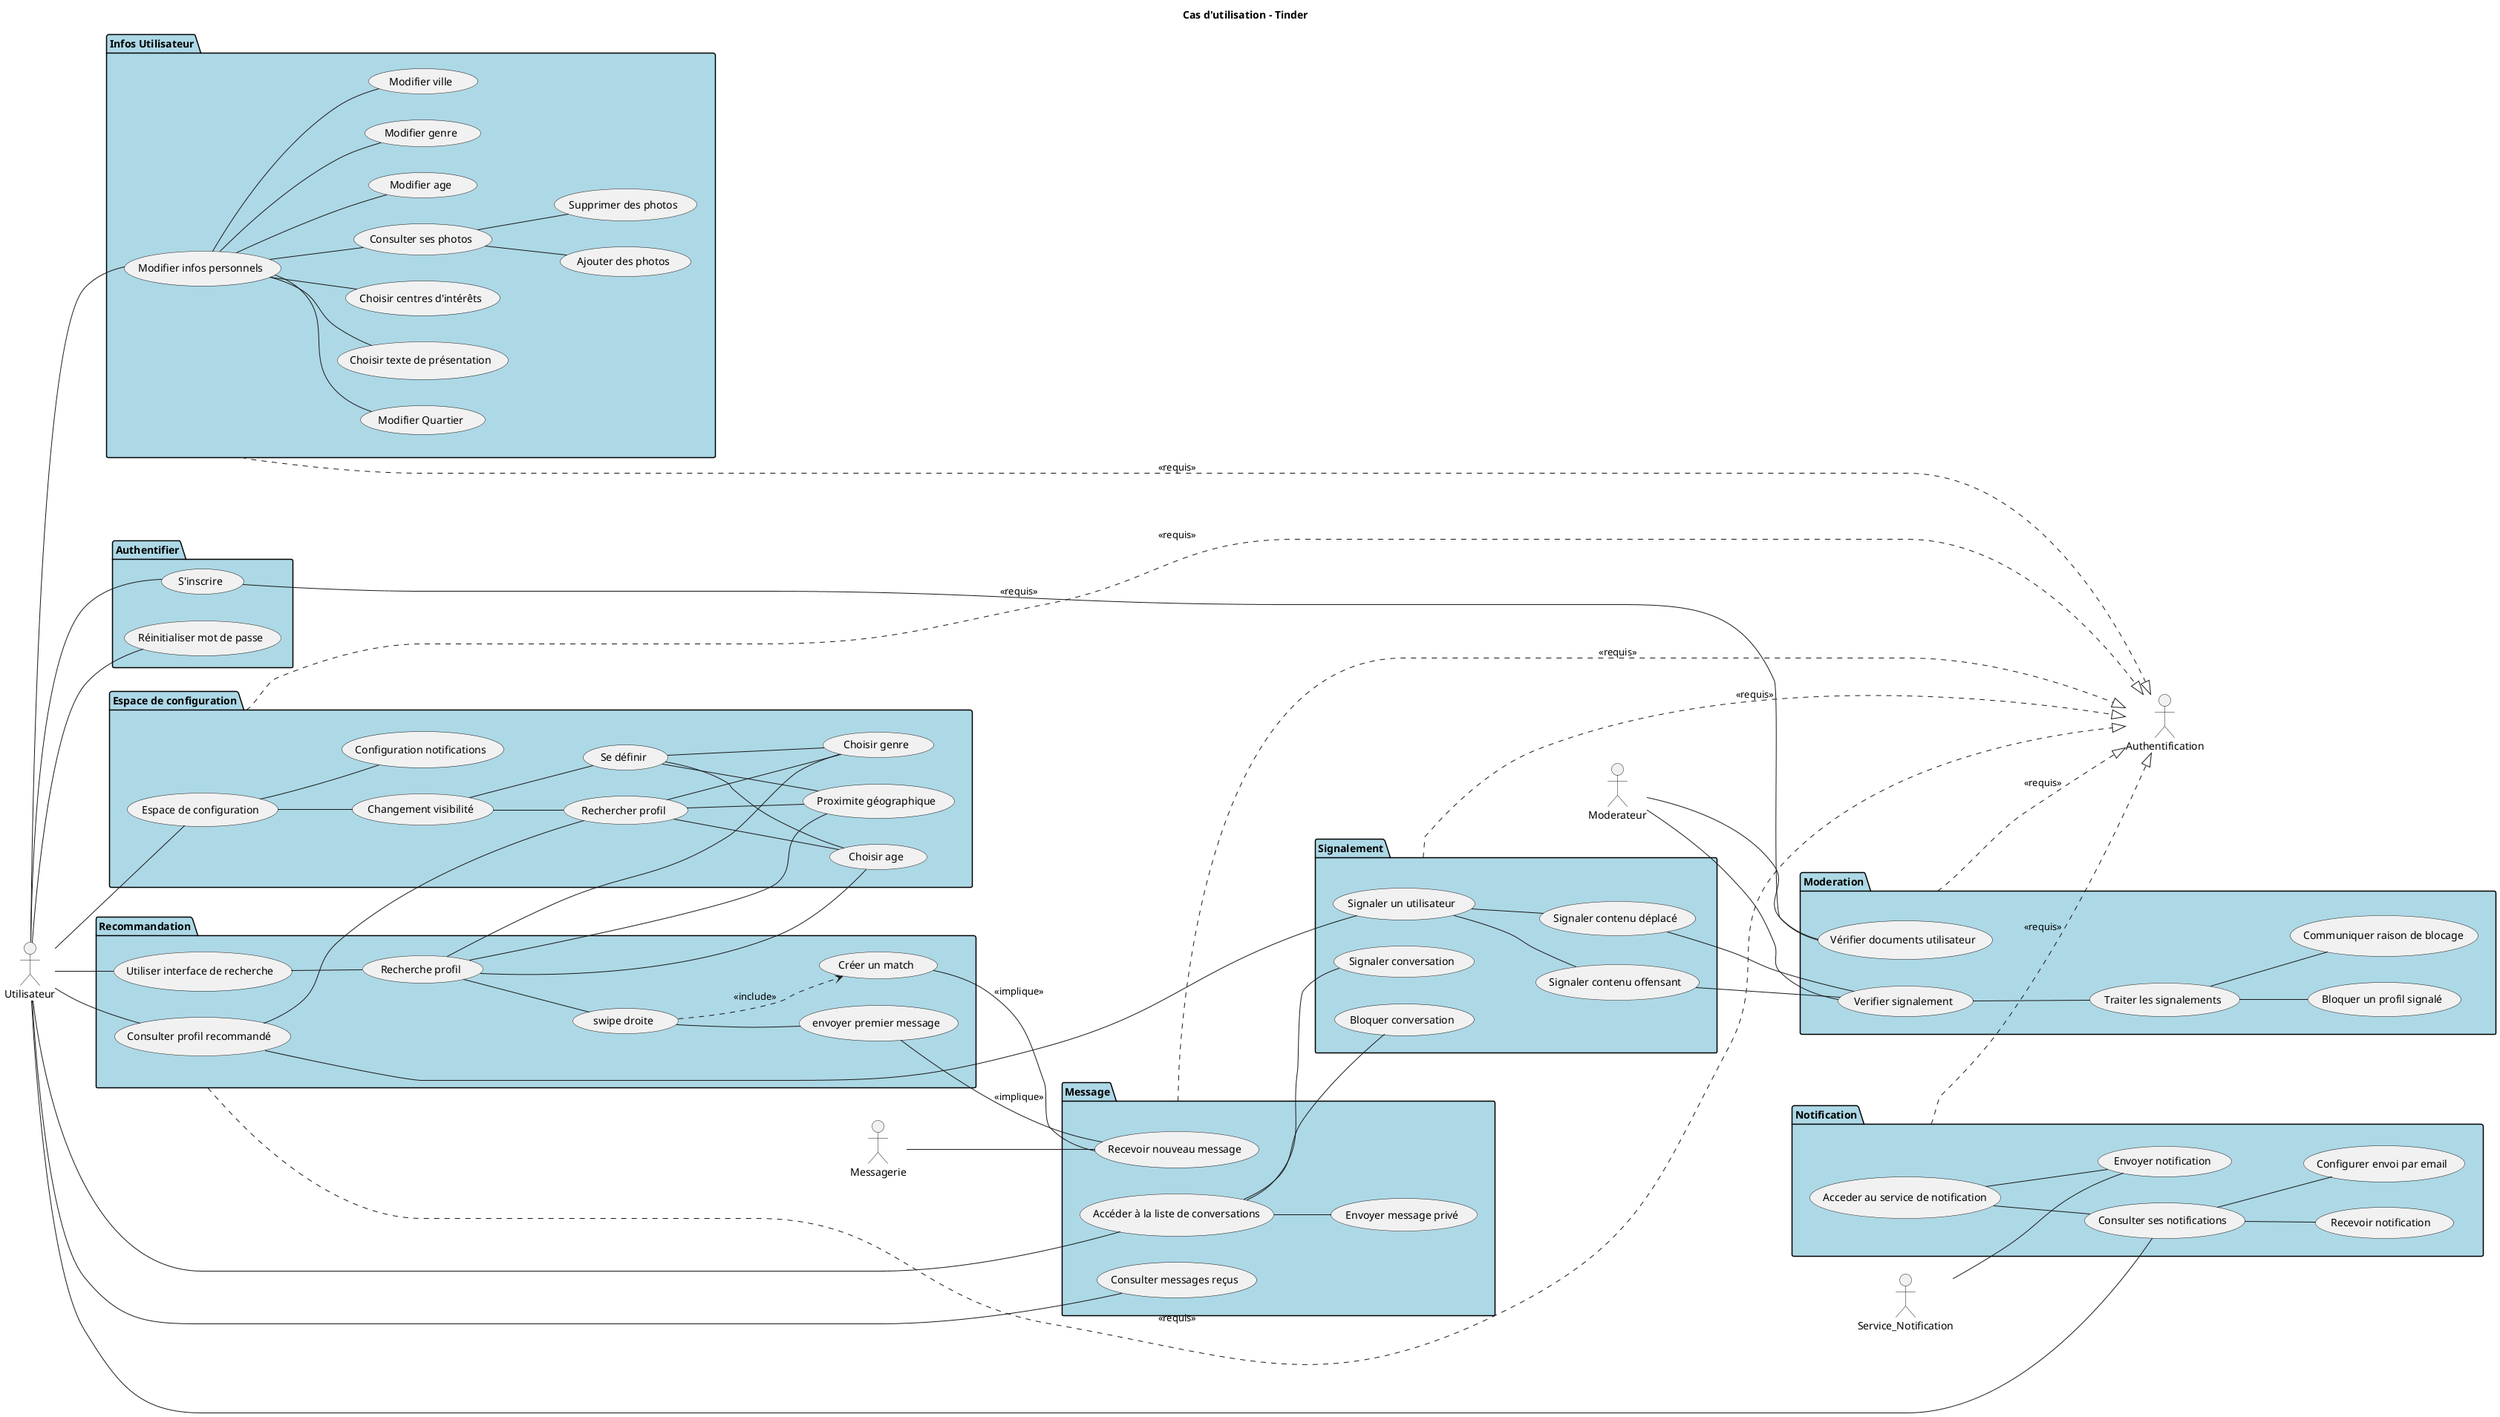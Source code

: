 @startuml

left to right direction
title Cas d'utilisation - Tinder

'Acteurs'
actor Utilisateur
actor Service_Notification
actor Messagerie
actor Moderateur
actor Authentification

package "Moderation" #LightBlue {

    usecase "Traiter les signalements" as mod_traiter
    usecase "Bloquer un profil signalé" as mod_bloquer
    usecase "Communiquer raison de blocage" as mod_raison_blocage
    usecase "Vérifier documents utilisateur" as mod_verif_docs
    usecase "Verifier signalement" as mod_verif_signal

    Moderateur -- mod_verif_signal
    Moderateur -- mod_verif_docs
    mod_verif_signal -- mod_traiter
    mod_traiter -- mod_bloquer
    mod_traiter -- mod_raison_blocage

}

package "Signalement" #LightBlue {

    usecase "Signaler un utilisateur" as signal_user
    usecase "Signaler contenu déplacé" as signal_deplace
    usecase "Signaler contenu offensant" as signal_offensant
    usecase "Bloquer une conversation" as signal_bloquer_conv
    usecase "Signaler une conversation" as signal_signaler_conv


    signal_user -- signal_deplace
    signal_user -- signal_offensant
    signal_deplace -- mod_verif_signal
    signal_offensant -- mod_verif_signal

}

package "Message" #LightBlue {

    usecase "Envoyer message privé" as mess_envoyer
    usecase "Consulter messages reçus" as mess_consulter
    usecase "Recevoir nouveau message" as mess_recevoir
    usecase "Accéder à la liste de conversations" as mess_liste
    usecase "Signaler conversation" as signal_signaler_conv
    usecase "Bloquer conversation" as signal_bloquer_conv

    Utilisateur -- mess_consulter
    Utilisateur -- mess_liste
    Messagerie -- mess_recevoir

    mess_liste -- mess_envoyer
    mess_liste -- signal_bloquer_conv
    mess_liste -- signal_signaler_conv

}

package "Notification" #LightBlue {

    usecase "Acceder au service de notification" as notif_acces
    usecase "Recevoir notification " as notif_recevoir
    usecase "Envoyer notification" as notif_envoie

    usecase "Consulter ses notifications" as notif_consult
    usecase "Configurer envoi par email" as notif_email

    notif_acces -- notif_consult
    notif_acces -- notif_envoie

    Service_Notification -- notif_envoie

    Utilisateur -- notif_consult

    notif_consult -- notif_recevoir
    notif_consult -- notif_email

}


package "Infos Utilisateur" #LightBlue {

    usecase "Modifier infos personnels" as modif_Infos
    usecase "Modifier age" as modif_Age
    usecase "Modifier genre" as modif_Genre
    usecase "Modifier ville" as modif_Ville
    usecase "Modifier Quartier" as modif_Quartier
    usecase "Choisir texte de présentation" as modif_Texte_Presentation
    usecase "Choisir centres d'intérêts" as modif_Centre_Interets
    usecase "Consulter ses photos" as modif_Consultation
    usecase "Ajouter des photos" as modif_Ajouter_Photos
    usecase "Supprimer des photos" as modif_Supprimer_Photos

    Utilisateur -- modif_Infos

    modif_Infos -- modif_Genre
    modif_Infos -- modif_Age
    modif_Infos -- modif_Ville
    modif_Infos -- modif_Quartier
    modif_Infos -- modif_Texte_Presentation
    modif_Infos -- modif_Centre_Interets
    modif_Infos -- modif_Consultation

    modif_Consultation -- modif_Ajouter_Photos
    modif_Consultation -- modif_Supprimer_Photos


}

package "Espace de configuration" #LightBlue {

    usecase "Espace de configuration" as config_espace
    usecase "Changement visibilité" as config_visibilite
    usecase "Proximite géographique" as config_proximite
    usecase "Choisir age" as config_age
    usecase "Choisir genre" as config_genre
    usecase "Se définir" as config_ses_critere_visibilite
    usecase "Rechercher profil" as config_critere_visibilite_autres
    usecase "Configuration notifications" as config_notif

    Utilisateur -- config_espace

    config_espace -- config_visibilite
    config_espace -- config_notif

    config_visibilite -- config_ses_critere_visibilite
    config_visibilite -- config_critere_visibilite_autres

    config_critere_visibilite_autres -- config_proximite
    config_critere_visibilite_autres -- config_age
    config_critere_visibilite_autres -- config_genre

    config_ses_critere_visibilite -- config_proximite
    config_ses_critere_visibilite -- config_age
    config_ses_critere_visibilite -- config_genre


}

package "Recommandation" #LightBlue {

    usecase "Consulter profil recommandé " as reco_consultation
    usecase "Utiliser interface de recherche " as reco_interface
    usecase "Recherche profil" as reco_recherche
    usecase "swipe droite" as reco_interet
    usecase "envoyer premier message" as reco_message
    usecase "Créer un match" as reco_match


    Utilisateur -- reco_consultation
    Utilisateur -- reco_interface

    reco_consultation -- config_critere_visibilite_autres
    reco_consultation -- signal_user

    reco_interface -- reco_recherche

    reco_recherche -- config_age
    reco_recherche -- config_genre
    reco_recherche -- config_proximite
    reco_recherche -- reco_interet

    reco_interet ..> reco_match : <<include>>
    reco_interet -- reco_message

    reco_message -- mess_recevoir : <<implique>>

    reco_match -- mess_recevoir : <<implique>>

}


package "Authentifier" #LightBlue {

    usecase "S'inscrire" as auth_inscription
    usecase "Réinitialiser mot de passe" as auth_reset_mdp

    Utilisateur -- auth_inscription
    auth_inscription -- mod_verif_docs : <<requis>>
    Utilisateur -- auth_reset_mdp

}

"Recommandation" ..|> Authentification : <<requis>>
"Espace de configuration" ..|> Authentification : <<requis>>
"Infos Utilisateur"  ..|> Authentification : <<requis>>
"Notification" ..|> Authentification : <<requis>>
"Message" ..|> Authentification : <<requis>>
"Signalement" ..|> Authentification : <<requis>>
"Moderation" ..|> Authentification : <<requis>>


@enduml
